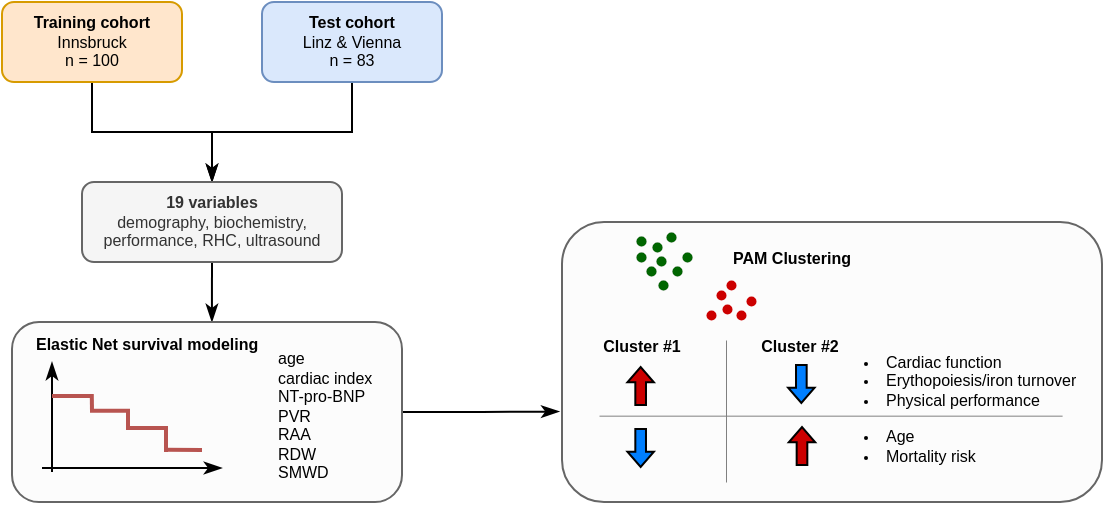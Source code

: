 <mxfile version="16.5.1" type="device"><diagram id="-LWtxJWsM_b9cBRiR6G4" name="Page-1"><mxGraphModel dx="367" dy="288" grid="1" gridSize="10" guides="1" tooltips="1" connect="1" arrows="1" fold="1" page="1" pageScale="1" pageWidth="690" pageHeight="980" math="0" shadow="0"><root><mxCell id="0"/><mxCell id="1" parent="0"/><mxCell id="AuJMd8niCJwoKTyzs8F0-32" value="" style="edgeStyle=orthogonalEdgeStyle;rounded=0;orthogonalLoop=1;jettySize=auto;html=1;fontSize=8;endArrow=classicThin;endFill=1;strokeWidth=1;" parent="1" source="AuJMd8niCJwoKTyzs8F0-28" target="AuJMd8niCJwoKTyzs8F0-30" edge="1"><mxGeometry relative="1" as="geometry"/></mxCell><mxCell id="AuJMd8niCJwoKTyzs8F0-28" value="&lt;b&gt;Training cohort&lt;/b&gt;&lt;br&gt;Innsbruck&lt;br&gt;n = 100" style="rounded=1;whiteSpace=wrap;html=1;fontSize=8;fillColor=#ffe6cc;strokeColor=#d79b00;" parent="1" vertex="1"><mxGeometry x="40" y="10" width="90" height="40" as="geometry"/></mxCell><mxCell id="AuJMd8niCJwoKTyzs8F0-33" value="" style="edgeStyle=orthogonalEdgeStyle;rounded=0;orthogonalLoop=1;jettySize=auto;html=1;fontSize=8;endArrow=classicThin;endFill=1;strokeWidth=1;" parent="1" source="AuJMd8niCJwoKTyzs8F0-29" target="AuJMd8niCJwoKTyzs8F0-30" edge="1"><mxGeometry relative="1" as="geometry"/></mxCell><mxCell id="AuJMd8niCJwoKTyzs8F0-29" value="&lt;b&gt;Test cohort&lt;/b&gt;&lt;br&gt;Linz &amp;amp; Vienna&lt;br&gt;n = 83" style="rounded=1;whiteSpace=wrap;html=1;fontSize=8;fillColor=#dae8fc;strokeColor=#6c8ebf;" parent="1" vertex="1"><mxGeometry x="170" y="10" width="90" height="40" as="geometry"/></mxCell><mxCell id="AuJMd8niCJwoKTyzs8F0-39" style="edgeStyle=orthogonalEdgeStyle;rounded=0;orthogonalLoop=1;jettySize=auto;html=1;exitX=0.5;exitY=1;exitDx=0;exitDy=0;fontSize=8;endArrow=classicThin;endFill=1;strokeWidth=1;" parent="1" edge="1"><mxGeometry relative="1" as="geometry"><mxPoint x="144.952" y="170" as="targetPoint"/><mxPoint x="145" y="140" as="sourcePoint"/></mxGeometry></mxCell><mxCell id="AuJMd8niCJwoKTyzs8F0-30" value="&lt;b&gt;19 variables&lt;/b&gt;&lt;br&gt;demography, biochemistry, performance, RHC, ultrasound" style="rounded=1;whiteSpace=wrap;html=1;fontSize=8;fillColor=#f5f5f5;fontColor=#333333;strokeColor=#666666;" parent="1" vertex="1"><mxGeometry x="80" y="100" width="130" height="40" as="geometry"/></mxCell><mxCell id="AuJMd8niCJwoKTyzs8F0-75" style="edgeStyle=orthogonalEdgeStyle;rounded=0;orthogonalLoop=1;jettySize=auto;html=1;exitX=1;exitY=0.5;exitDx=0;exitDy=0;entryX=-0.005;entryY=0.677;entryDx=0;entryDy=0;fontSize=8;endArrow=classicThin;endFill=1;strokeWidth=1;entryPerimeter=0;" parent="1" source="AuJMd8niCJwoKTyzs8F0-36" target="AuJMd8niCJwoKTyzs8F0-72" edge="1"><mxGeometry relative="1" as="geometry"/></mxCell><mxCell id="AuJMd8niCJwoKTyzs8F0-36" value="" style="rounded=1;whiteSpace=wrap;html=1;fontSize=8;fillColor=#FCFCFC;fontColor=#333333;strokeColor=#666666;" parent="1" vertex="1"><mxGeometry x="45" y="170" width="195" height="90" as="geometry"/></mxCell><mxCell id="AuJMd8niCJwoKTyzs8F0-34" value="age&lt;br&gt;cardiac index&lt;br&gt;NT-pro-BNP&lt;br&gt;PVR&lt;br&gt;RAA&lt;br&gt;RDW&lt;br&gt;SMWD" style="text;html=1;strokeColor=none;fillColor=none;align=left;verticalAlign=middle;whiteSpace=wrap;rounded=0;fontSize=8;" parent="1" vertex="1"><mxGeometry x="176" y="182" width="60" height="70" as="geometry"/></mxCell><mxCell id="AuJMd8niCJwoKTyzs8F0-11" value="" style="endArrow=classicThin;html=1;rounded=0;endFill=1;" parent="1" edge="1"><mxGeometry width="50" height="50" relative="1" as="geometry"><mxPoint x="65" y="245" as="sourcePoint"/><mxPoint x="65" y="190" as="targetPoint"/></mxGeometry></mxCell><mxCell id="AuJMd8niCJwoKTyzs8F0-12" value="" style="endArrow=classicThin;html=1;rounded=0;endFill=1;" parent="1" edge="1"><mxGeometry width="50" height="50" relative="1" as="geometry"><mxPoint x="60" y="243" as="sourcePoint"/><mxPoint x="150" y="243" as="targetPoint"/></mxGeometry></mxCell><mxCell id="AuJMd8niCJwoKTyzs8F0-13" value="" style="endArrow=none;html=1;rounded=0;fillColor=#f8cecc;strokeColor=#b85450;strokeWidth=2;" parent="1" edge="1"><mxGeometry width="50" height="50" relative="1" as="geometry"><mxPoint x="85" y="207" as="sourcePoint"/><mxPoint x="65" y="207" as="targetPoint"/></mxGeometry></mxCell><mxCell id="AuJMd8niCJwoKTyzs8F0-14" value="" style="endArrow=none;html=1;rounded=0;fillColor=#f8cecc;strokeColor=#b85450;strokeWidth=2;" parent="1" edge="1"><mxGeometry width="50" height="50" relative="1" as="geometry"><mxPoint x="85" y="215" as="sourcePoint"/><mxPoint x="84.89" y="206" as="targetPoint"/></mxGeometry></mxCell><mxCell id="AuJMd8niCJwoKTyzs8F0-15" value="" style="endArrow=none;html=1;rounded=0;fillColor=#f8cecc;strokeColor=#b85450;strokeWidth=2;" parent="1" edge="1"><mxGeometry width="50" height="50" relative="1" as="geometry"><mxPoint x="104" y="214.39" as="sourcePoint"/><mxPoint x="84" y="214.39" as="targetPoint"/></mxGeometry></mxCell><mxCell id="AuJMd8niCJwoKTyzs8F0-16" value="" style="endArrow=none;html=1;rounded=0;fillColor=#f8cecc;strokeColor=#b85450;strokeWidth=2;" parent="1" edge="1"><mxGeometry width="50" height="50" relative="1" as="geometry"><mxPoint x="103" y="224" as="sourcePoint"/><mxPoint x="103" y="214" as="targetPoint"/></mxGeometry></mxCell><mxCell id="AuJMd8niCJwoKTyzs8F0-17" value="" style="endArrow=none;html=1;rounded=0;fillColor=#f8cecc;strokeColor=#b85450;strokeWidth=2;" parent="1" edge="1"><mxGeometry width="50" height="50" relative="1" as="geometry"><mxPoint x="102" y="223" as="sourcePoint"/><mxPoint x="122" y="223" as="targetPoint"/></mxGeometry></mxCell><mxCell id="AuJMd8niCJwoKTyzs8F0-18" value="" style="endArrow=none;html=1;rounded=0;fillColor=#f8cecc;strokeColor=#b85450;strokeWidth=2;" parent="1" edge="1"><mxGeometry width="50" height="50" relative="1" as="geometry"><mxPoint x="122" y="235" as="sourcePoint"/><mxPoint x="122" y="222" as="targetPoint"/></mxGeometry></mxCell><mxCell id="AuJMd8niCJwoKTyzs8F0-19" value="" style="endArrow=none;html=1;rounded=0;fillColor=#f8cecc;strokeColor=#b85450;strokeWidth=2;" parent="1" edge="1"><mxGeometry width="50" height="50" relative="1" as="geometry"><mxPoint x="140" y="234" as="sourcePoint"/><mxPoint x="122" y="233.89" as="targetPoint"/></mxGeometry></mxCell><mxCell id="AuJMd8niCJwoKTyzs8F0-26" value="Elastic Net survival modeling" style="text;html=1;align=left;verticalAlign=middle;resizable=0;points=[];autosize=1;strokeColor=none;fillColor=none;fontSize=8;container=0;fontStyle=1" parent="1" vertex="1"><mxGeometry x="55" y="171" width="130" height="20" as="geometry"/></mxCell><mxCell id="AuJMd8niCJwoKTyzs8F0-72" value="" style="rounded=1;whiteSpace=wrap;html=1;fontSize=8;strokeWidth=1;fillColor=#FCFCFC;fontColor=#333333;strokeColor=#666666;" parent="1" vertex="1"><mxGeometry x="320" y="120" width="270" height="140" as="geometry"/></mxCell><mxCell id="AuJMd8niCJwoKTyzs8F0-59" value="Cluster #1" style="text;html=1;strokeColor=none;fillColor=none;align=center;verticalAlign=middle;whiteSpace=wrap;rounded=0;fontSize=8;fontStyle=1" parent="1" vertex="1"><mxGeometry x="330" y="167" width="60" height="30" as="geometry"/></mxCell><mxCell id="AuJMd8niCJwoKTyzs8F0-61" value="Cluster #2" style="text;html=1;strokeColor=none;fillColor=none;align=center;verticalAlign=middle;whiteSpace=wrap;rounded=0;fontSize=8;fontStyle=1" parent="1" vertex="1"><mxGeometry x="408.5" y="167" width="60" height="30" as="geometry"/></mxCell><mxCell id="AuJMd8niCJwoKTyzs8F0-65" value="&lt;ul&gt;&lt;li&gt;Cardiac function&lt;/li&gt;&lt;li&gt;Erythopoiesis/iron turnover&lt;/li&gt;&lt;li&gt;Physical performance&lt;/li&gt;&lt;/ul&gt;" style="text;strokeColor=none;fillColor=none;html=1;whiteSpace=wrap;verticalAlign=middle;overflow=hidden;fontSize=8;" parent="1" vertex="1"><mxGeometry x="440" y="175" width="140" height="48" as="geometry"/></mxCell><mxCell id="AuJMd8niCJwoKTyzs8F0-66" value="&lt;ul&gt;&lt;li&gt;Age&lt;/li&gt;&lt;li&gt;Mortality risk&lt;/li&gt;&lt;/ul&gt;" style="text;strokeColor=none;fillColor=none;html=1;whiteSpace=wrap;verticalAlign=middle;overflow=hidden;fontSize=8;" parent="1" vertex="1"><mxGeometry x="440" y="208" width="140" height="48" as="geometry"/></mxCell><mxCell id="AuJMd8niCJwoKTyzs8F0-40" value="" style="ellipse;whiteSpace=wrap;html=1;aspect=fixed;fontSize=8;strokeWidth=0;fillColor=#006600;container=0;" parent="1" vertex="1"><mxGeometry x="357" y="127" width="5" height="5" as="geometry"/></mxCell><mxCell id="AuJMd8niCJwoKTyzs8F0-41" value="" style="ellipse;whiteSpace=wrap;html=1;aspect=fixed;fontSize=8;strokeWidth=0;fillColor=#006600;container=0;" parent="1" vertex="1"><mxGeometry x="367" y="137" width="5" height="5" as="geometry"/></mxCell><mxCell id="AuJMd8niCJwoKTyzs8F0-42" value="" style="ellipse;whiteSpace=wrap;html=1;aspect=fixed;fontSize=8;strokeWidth=0;fillColor=#006600;container=0;" parent="1" vertex="1"><mxGeometry x="357" y="135" width="5" height="5" as="geometry"/></mxCell><mxCell id="AuJMd8niCJwoKTyzs8F0-43" value="" style="ellipse;whiteSpace=wrap;html=1;aspect=fixed;fontSize=8;strokeWidth=0;fillColor=#006600;container=0;" parent="1" vertex="1"><mxGeometry x="362" y="142" width="5" height="5" as="geometry"/></mxCell><mxCell id="AuJMd8niCJwoKTyzs8F0-44" value="" style="ellipse;whiteSpace=wrap;html=1;aspect=fixed;fontSize=8;strokeWidth=0;fillColor=#006600;container=0;" parent="1" vertex="1"><mxGeometry x="380" y="135" width="5" height="5" as="geometry"/></mxCell><mxCell id="AuJMd8niCJwoKTyzs8F0-45" value="" style="ellipse;whiteSpace=wrap;html=1;aspect=fixed;fontSize=8;strokeWidth=0;fillColor=#006600;container=0;" parent="1" vertex="1"><mxGeometry x="375" y="142" width="5" height="5" as="geometry"/></mxCell><mxCell id="AuJMd8niCJwoKTyzs8F0-46" value="" style="ellipse;whiteSpace=wrap;html=1;aspect=fixed;fontSize=8;strokeWidth=0;fillColor=#006600;container=0;" parent="1" vertex="1"><mxGeometry x="372" y="125" width="5" height="5" as="geometry"/></mxCell><mxCell id="AuJMd8niCJwoKTyzs8F0-47" value="" style="ellipse;whiteSpace=wrap;html=1;aspect=fixed;fontSize=8;strokeWidth=0;fillColor=#006600;container=0;" parent="1" vertex="1"><mxGeometry x="368" y="149" width="5" height="5" as="geometry"/></mxCell><mxCell id="AuJMd8niCJwoKTyzs8F0-48" value="" style="ellipse;whiteSpace=wrap;html=1;aspect=fixed;fontSize=8;strokeWidth=0;fillColor=#006600;container=0;" parent="1" vertex="1"><mxGeometry x="365" y="130" width="5" height="5" as="geometry"/></mxCell><mxCell id="AuJMd8niCJwoKTyzs8F0-50" value="" style="ellipse;whiteSpace=wrap;html=1;aspect=fixed;fontSize=8;strokeWidth=0;fillColor=#CC0000;strokeColor=none;container=0;" parent="1" vertex="1"><mxGeometry x="397" y="154" width="5" height="5" as="geometry"/></mxCell><mxCell id="AuJMd8niCJwoKTyzs8F0-51" value="" style="ellipse;whiteSpace=wrap;html=1;aspect=fixed;fontSize=8;strokeWidth=0;fillColor=#CC0000;strokeColor=none;container=0;" parent="1" vertex="1"><mxGeometry x="407" y="164" width="5" height="5" as="geometry"/></mxCell><mxCell id="AuJMd8niCJwoKTyzs8F0-52" value="" style="ellipse;whiteSpace=wrap;html=1;aspect=fixed;fontSize=8;strokeWidth=0;fillColor=#CC0000;strokeColor=none;container=0;" parent="1" vertex="1"><mxGeometry x="392" y="164" width="5" height="5" as="geometry"/></mxCell><mxCell id="AuJMd8niCJwoKTyzs8F0-53" value="" style="ellipse;whiteSpace=wrap;html=1;aspect=fixed;fontSize=8;strokeWidth=0;fillColor=#CC0000;strokeColor=none;container=0;" parent="1" vertex="1"><mxGeometry x="412" y="157" width="5" height="5" as="geometry"/></mxCell><mxCell id="AuJMd8niCJwoKTyzs8F0-54" value="" style="ellipse;whiteSpace=wrap;html=1;aspect=fixed;fontSize=8;strokeWidth=0;fillColor=#CC0000;strokeColor=none;container=0;" parent="1" vertex="1"><mxGeometry x="400" y="161" width="5" height="5" as="geometry"/></mxCell><mxCell id="AuJMd8niCJwoKTyzs8F0-55" value="" style="ellipse;whiteSpace=wrap;html=1;aspect=fixed;fontSize=8;strokeWidth=0;fillColor=#CC0000;strokeColor=none;container=0;" parent="1" vertex="1"><mxGeometry x="402" y="149" width="5" height="5" as="geometry"/></mxCell><mxCell id="AuJMd8niCJwoKTyzs8F0-57" value="PAM Clustering" style="text;html=1;strokeColor=none;fillColor=none;align=center;verticalAlign=middle;whiteSpace=wrap;rounded=0;fontSize=8;fontStyle=1" parent="1" vertex="1"><mxGeometry x="400" y="122.5" width="70" height="30" as="geometry"/></mxCell><mxCell id="lLPCthiTqNCGzi8mCAPs-1" value="" style="shape=flexArrow;endArrow=classic;html=1;rounded=0;width=5.333;endSize=2.223;endWidth=6.889;fillColor=#CC0000;" edge="1" parent="1"><mxGeometry width="50" height="50" relative="1" as="geometry"><mxPoint x="359.33" y="212" as="sourcePoint"/><mxPoint x="359.33" y="192" as="targetPoint"/></mxGeometry></mxCell><mxCell id="lLPCthiTqNCGzi8mCAPs-2" value="" style="shape=flexArrow;endArrow=classic;html=1;rounded=0;width=5.333;endSize=2.223;endWidth=6.889;fillColor=#CC0000;" edge="1" parent="1"><mxGeometry width="50" height="50" relative="1" as="geometry"><mxPoint x="440.0" y="242" as="sourcePoint"/><mxPoint x="440.0" y="222" as="targetPoint"/></mxGeometry></mxCell><mxCell id="lLPCthiTqNCGzi8mCAPs-3" value="" style="endArrow=none;html=1;rounded=0;entryX=0.929;entryY=0.184;entryDx=0;entryDy=0;entryPerimeter=0;strokeWidth=0.5;strokeColor=#808080;" edge="1" parent="1" target="AuJMd8niCJwoKTyzs8F0-66"><mxGeometry width="50" height="50" relative="1" as="geometry"><mxPoint x="338.5" y="216.83" as="sourcePoint"/><mxPoint x="508.94" y="216.816" as="targetPoint"/></mxGeometry></mxCell><mxCell id="lLPCthiTqNCGzi8mCAPs-4" value="" style="endArrow=none;html=1;rounded=0;strokeWidth=0.5;strokeColor=#808080;" edge="1" parent="1"><mxGeometry width="50" height="50" relative="1" as="geometry"><mxPoint x="402" y="250" as="sourcePoint"/><mxPoint x="402" y="179" as="targetPoint"/></mxGeometry></mxCell><mxCell id="lLPCthiTqNCGzi8mCAPs-5" value="" style="shape=flexArrow;endArrow=classic;html=1;rounded=0;width=5.333;endSize=2.223;endWidth=6.889;fillColor=#007FFF;" edge="1" parent="1"><mxGeometry width="50" height="50" relative="1" as="geometry"><mxPoint x="439.67" y="191" as="sourcePoint"/><mxPoint x="439.67" y="211" as="targetPoint"/></mxGeometry></mxCell><mxCell id="lLPCthiTqNCGzi8mCAPs-6" value="" style="shape=flexArrow;endArrow=classic;html=1;rounded=0;width=5.333;endSize=2.223;endWidth=6.889;fillColor=#007FFF;" edge="1" parent="1"><mxGeometry width="50" height="50" relative="1" as="geometry"><mxPoint x="359.33" y="223" as="sourcePoint"/><mxPoint x="359.33" y="243" as="targetPoint"/></mxGeometry></mxCell></root></mxGraphModel></diagram></mxfile>